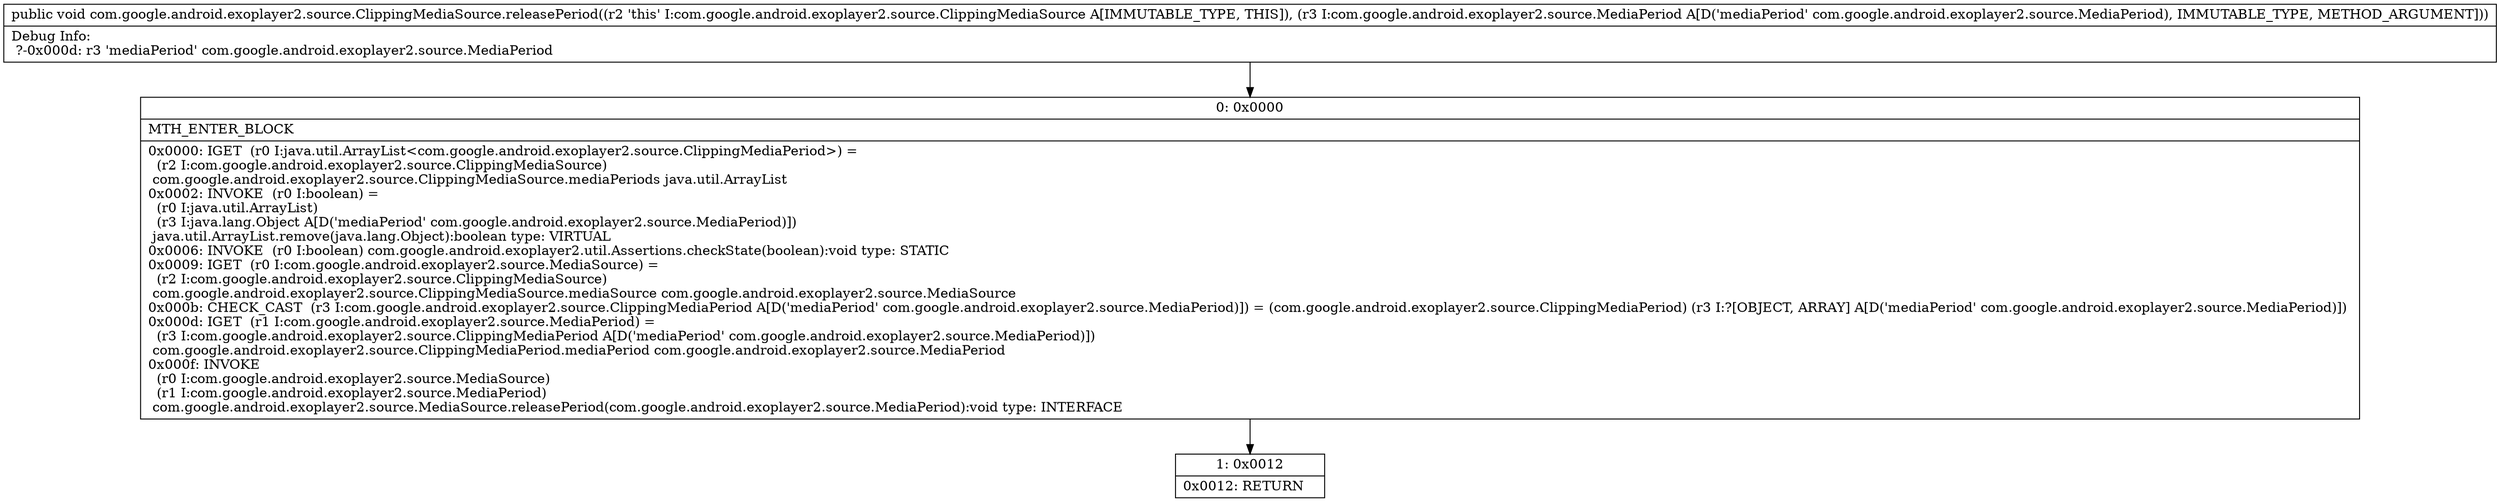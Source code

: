digraph "CFG forcom.google.android.exoplayer2.source.ClippingMediaSource.releasePeriod(Lcom\/google\/android\/exoplayer2\/source\/MediaPeriod;)V" {
Node_0 [shape=record,label="{0\:\ 0x0000|MTH_ENTER_BLOCK\l|0x0000: IGET  (r0 I:java.util.ArrayList\<com.google.android.exoplayer2.source.ClippingMediaPeriod\>) = \l  (r2 I:com.google.android.exoplayer2.source.ClippingMediaSource)\l com.google.android.exoplayer2.source.ClippingMediaSource.mediaPeriods java.util.ArrayList \l0x0002: INVOKE  (r0 I:boolean) = \l  (r0 I:java.util.ArrayList)\l  (r3 I:java.lang.Object A[D('mediaPeriod' com.google.android.exoplayer2.source.MediaPeriod)])\l java.util.ArrayList.remove(java.lang.Object):boolean type: VIRTUAL \l0x0006: INVOKE  (r0 I:boolean) com.google.android.exoplayer2.util.Assertions.checkState(boolean):void type: STATIC \l0x0009: IGET  (r0 I:com.google.android.exoplayer2.source.MediaSource) = \l  (r2 I:com.google.android.exoplayer2.source.ClippingMediaSource)\l com.google.android.exoplayer2.source.ClippingMediaSource.mediaSource com.google.android.exoplayer2.source.MediaSource \l0x000b: CHECK_CAST  (r3 I:com.google.android.exoplayer2.source.ClippingMediaPeriod A[D('mediaPeriod' com.google.android.exoplayer2.source.MediaPeriod)]) = (com.google.android.exoplayer2.source.ClippingMediaPeriod) (r3 I:?[OBJECT, ARRAY] A[D('mediaPeriod' com.google.android.exoplayer2.source.MediaPeriod)]) \l0x000d: IGET  (r1 I:com.google.android.exoplayer2.source.MediaPeriod) = \l  (r3 I:com.google.android.exoplayer2.source.ClippingMediaPeriod A[D('mediaPeriod' com.google.android.exoplayer2.source.MediaPeriod)])\l com.google.android.exoplayer2.source.ClippingMediaPeriod.mediaPeriod com.google.android.exoplayer2.source.MediaPeriod \l0x000f: INVOKE  \l  (r0 I:com.google.android.exoplayer2.source.MediaSource)\l  (r1 I:com.google.android.exoplayer2.source.MediaPeriod)\l com.google.android.exoplayer2.source.MediaSource.releasePeriod(com.google.android.exoplayer2.source.MediaPeriod):void type: INTERFACE \l}"];
Node_1 [shape=record,label="{1\:\ 0x0012|0x0012: RETURN   \l}"];
MethodNode[shape=record,label="{public void com.google.android.exoplayer2.source.ClippingMediaSource.releasePeriod((r2 'this' I:com.google.android.exoplayer2.source.ClippingMediaSource A[IMMUTABLE_TYPE, THIS]), (r3 I:com.google.android.exoplayer2.source.MediaPeriod A[D('mediaPeriod' com.google.android.exoplayer2.source.MediaPeriod), IMMUTABLE_TYPE, METHOD_ARGUMENT]))  | Debug Info:\l  ?\-0x000d: r3 'mediaPeriod' com.google.android.exoplayer2.source.MediaPeriod\l}"];
MethodNode -> Node_0;
Node_0 -> Node_1;
}

